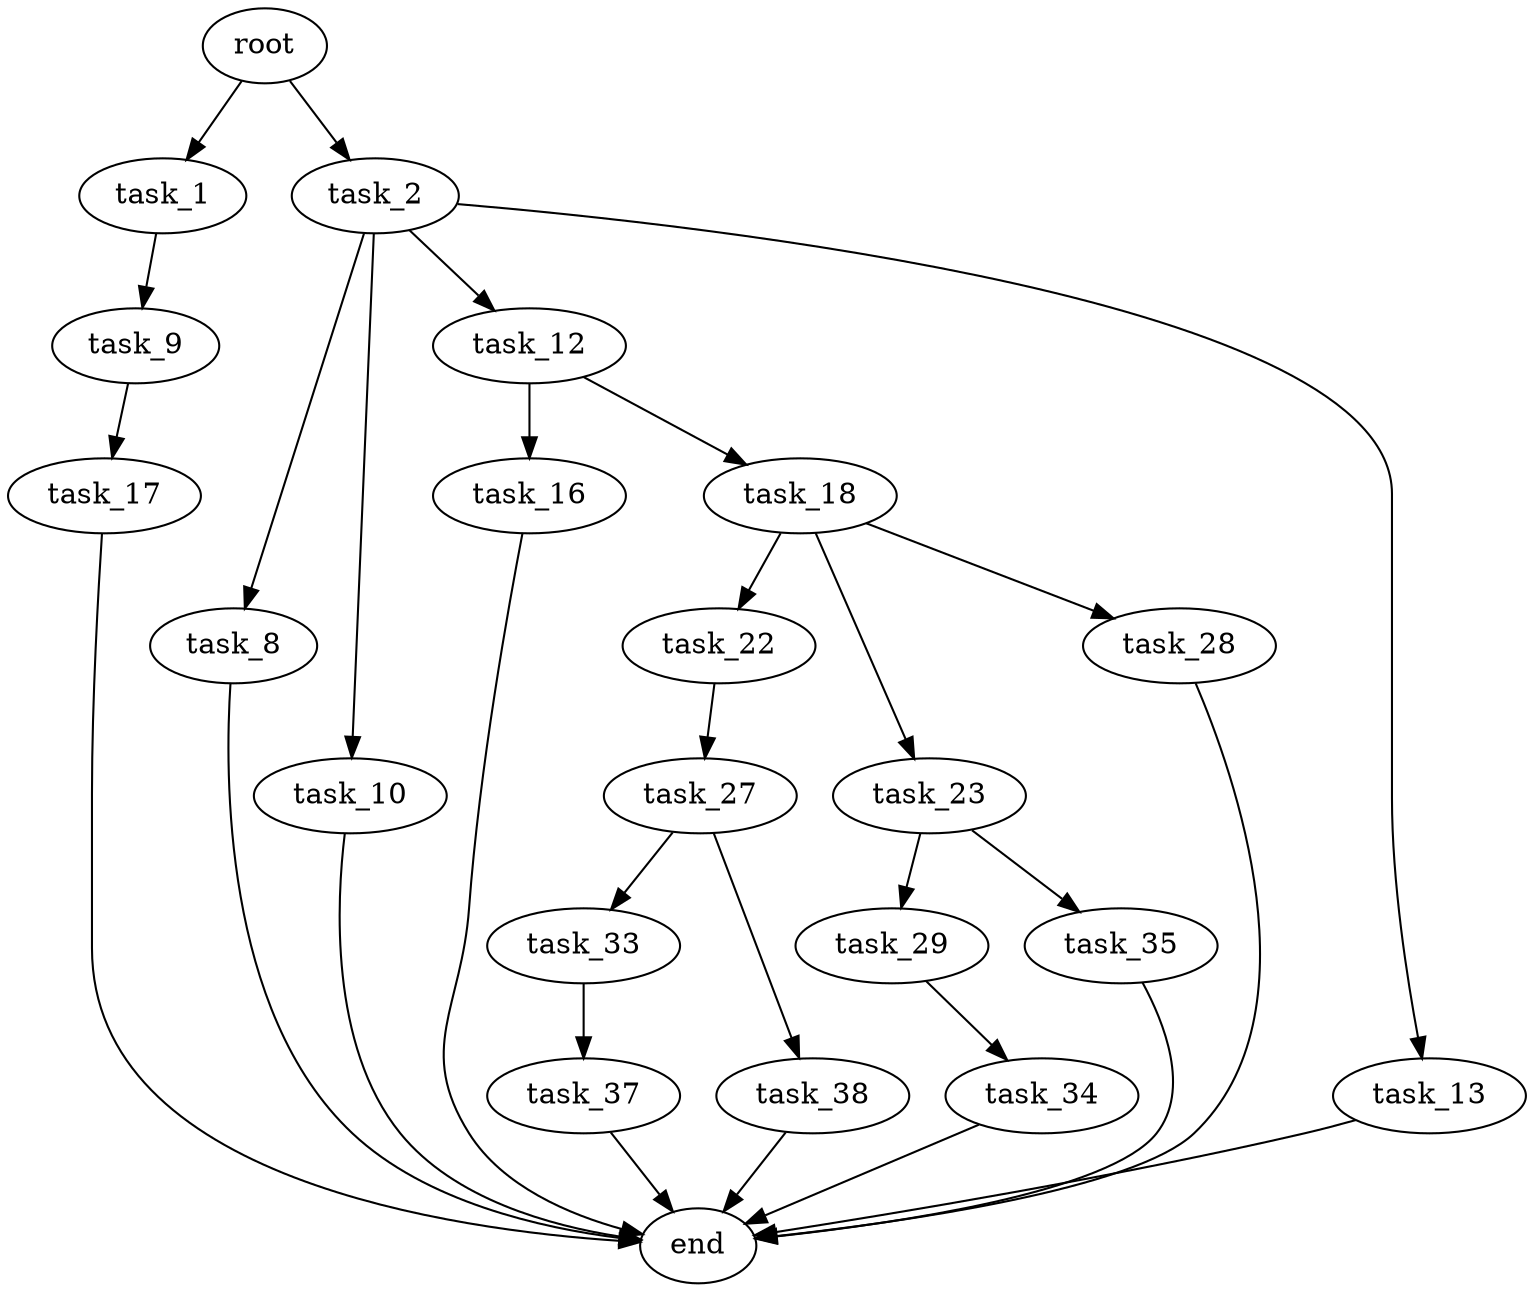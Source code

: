 digraph G {
  root [size="0.000000"];
  task_1 [size="21563767852.000000"];
  task_2 [size="554616316438.000000"];
  task_9 [size="2042235805.000000"];
  task_8 [size="1073741824000.000000"];
  task_10 [size="28991029248.000000"];
  task_12 [size="36687865008.000000"];
  task_13 [size="113255907069.000000"];
  end [size="0.000000"];
  task_17 [size="38596064091.000000"];
  task_16 [size="9413523121.000000"];
  task_18 [size="303744482751.000000"];
  task_22 [size="26102654162.000000"];
  task_23 [size="134217728000.000000"];
  task_28 [size="957200841.000000"];
  task_27 [size="299179287586.000000"];
  task_29 [size="782757789696.000000"];
  task_35 [size="28991029248.000000"];
  task_33 [size="782757789696.000000"];
  task_38 [size="8512879694.000000"];
  task_34 [size="2110306350.000000"];
  task_37 [size="134217728000.000000"];

  root -> task_1 [size="1.000000"];
  root -> task_2 [size="1.000000"];
  task_1 -> task_9 [size="536870912.000000"];
  task_2 -> task_8 [size="411041792.000000"];
  task_2 -> task_10 [size="411041792.000000"];
  task_2 -> task_12 [size="411041792.000000"];
  task_2 -> task_13 [size="411041792.000000"];
  task_9 -> task_17 [size="75497472.000000"];
  task_8 -> end [size="1.000000"];
  task_10 -> end [size="1.000000"];
  task_12 -> task_16 [size="33554432.000000"];
  task_12 -> task_18 [size="33554432.000000"];
  task_13 -> end [size="1.000000"];
  task_17 -> end [size="1.000000"];
  task_16 -> end [size="1.000000"];
  task_18 -> task_22 [size="209715200.000000"];
  task_18 -> task_23 [size="209715200.000000"];
  task_18 -> task_28 [size="209715200.000000"];
  task_22 -> task_27 [size="536870912.000000"];
  task_23 -> task_29 [size="209715200.000000"];
  task_23 -> task_35 [size="209715200.000000"];
  task_28 -> end [size="1.000000"];
  task_27 -> task_33 [size="301989888.000000"];
  task_27 -> task_38 [size="301989888.000000"];
  task_29 -> task_34 [size="679477248.000000"];
  task_35 -> end [size="1.000000"];
  task_33 -> task_37 [size="679477248.000000"];
  task_38 -> end [size="1.000000"];
  task_34 -> end [size="1.000000"];
  task_37 -> end [size="1.000000"];
}
